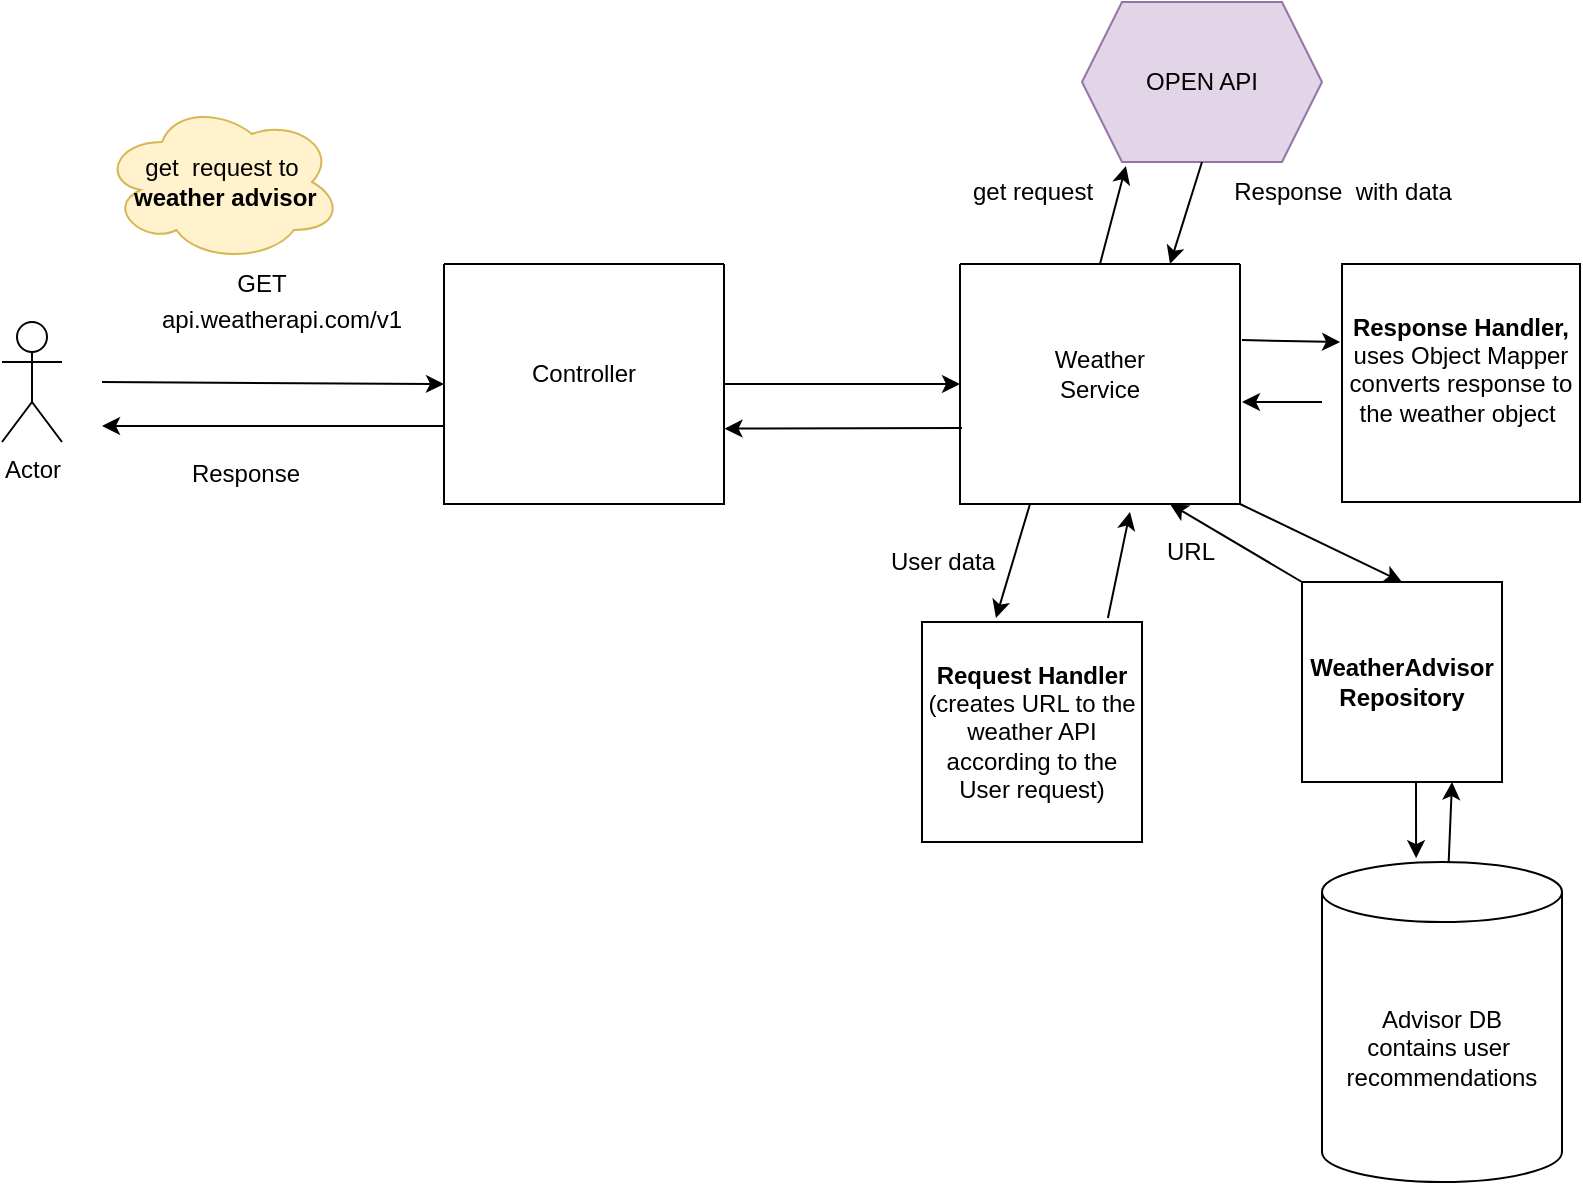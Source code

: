 <mxfile version="21.0.6" type="github">
  <diagram name="Page-1" id="N3dvxTJim9Qw_t4NZYMy">
    <mxGraphModel dx="866" dy="562" grid="1" gridSize="10" guides="1" tooltips="1" connect="1" arrows="1" fold="1" page="1" pageScale="1" pageWidth="850" pageHeight="1100" math="0" shadow="0">
      <root>
        <mxCell id="0" />
        <mxCell id="1" parent="0" />
        <mxCell id="gmWYAGvhEYk882f-DB5r-1" value="Actor" style="shape=umlActor;verticalLabelPosition=bottom;verticalAlign=top;html=1;" parent="1" vertex="1">
          <mxGeometry x="10" y="170" width="30" height="60" as="geometry" />
        </mxCell>
        <mxCell id="gmWYAGvhEYk882f-DB5r-5" value="" style="swimlane;startSize=0;" parent="1" vertex="1">
          <mxGeometry x="231" y="141" width="140" height="120" as="geometry" />
        </mxCell>
        <mxCell id="gmWYAGvhEYk882f-DB5r-6" value="Controller" style="text;html=1;strokeColor=none;fillColor=none;align=center;verticalAlign=middle;whiteSpace=wrap;rounded=0;" parent="gmWYAGvhEYk882f-DB5r-5" vertex="1">
          <mxGeometry x="40" y="40" width="60" height="30" as="geometry" />
        </mxCell>
        <mxCell id="gmWYAGvhEYk882f-DB5r-8" value="" style="swimlane;startSize=0;" parent="1" vertex="1">
          <mxGeometry x="489" y="141" width="140" height="120" as="geometry" />
        </mxCell>
        <mxCell id="gmWYAGvhEYk882f-DB5r-9" value="Weather Service" style="text;html=1;strokeColor=none;fillColor=none;align=center;verticalAlign=middle;whiteSpace=wrap;rounded=0;" parent="gmWYAGvhEYk882f-DB5r-8" vertex="1">
          <mxGeometry x="40" y="40" width="60" height="30" as="geometry" />
        </mxCell>
        <mxCell id="gmWYAGvhEYk882f-DB5r-11" value="Response" style="text;html=1;strokeColor=none;fillColor=none;align=center;verticalAlign=middle;whiteSpace=wrap;rounded=0;" parent="1" vertex="1">
          <mxGeometry x="102" y="231" width="60" height="30" as="geometry" />
        </mxCell>
        <mxCell id="gmWYAGvhEYk882f-DB5r-7" value="GET" style="text;html=1;strokeColor=none;fillColor=none;align=center;verticalAlign=middle;whiteSpace=wrap;rounded=0;" parent="1" vertex="1">
          <mxGeometry x="110" y="141" width="60" height="20" as="geometry" />
        </mxCell>
        <mxCell id="gmWYAGvhEYk882f-DB5r-17" value="api.weatherapi.com/v1&lt;p style=&quot;text-align:justify;border:none;mso-padding-alt:0cm 0cm 0cm 0cm&quot; class=&quot;Body&quot;&gt;&lt;a href=&quot;https://www.weatherapi.com/docs/&quot;&gt;&lt;/a&gt;&lt;span style=&quot;color:windowtext&quot; lang=&quot;EN-GB&quot;&gt;&lt;/span&gt;&lt;span style=&quot;font-size:11.0pt;font-family:&amp;quot;Calibri&amp;quot;,sans-serif;mso-ascii-theme-font:&lt;br/&gt;minor-latin;mso-hansi-theme-font:minor-latin;mso-bidi-theme-font:minor-latin;&lt;br/&gt;color:windowtext&quot; lang=&quot;EN-GB&quot;&gt;&lt;/span&gt;&lt;/p&gt;" style="text;html=1;strokeColor=none;fillColor=none;align=center;verticalAlign=middle;whiteSpace=wrap;rounded=0;" parent="1" vertex="1">
          <mxGeometry x="120" y="160" width="60" height="30" as="geometry" />
        </mxCell>
        <mxCell id="tqmxq2c59MsWa8xKJlRy-3" value="" style="endArrow=classic;html=1;rounded=0;entryX=0;entryY=0.5;entryDx=0;entryDy=0;" parent="1" target="gmWYAGvhEYk882f-DB5r-5" edge="1">
          <mxGeometry width="50" height="50" relative="1" as="geometry">
            <mxPoint x="60" y="200" as="sourcePoint" />
            <mxPoint x="165" y="181" as="targetPoint" />
          </mxGeometry>
        </mxCell>
        <mxCell id="tqmxq2c59MsWa8xKJlRy-4" value="" style="endArrow=classic;html=1;rounded=0;exitX=1;exitY=0.5;exitDx=0;exitDy=0;entryX=0;entryY=0.5;entryDx=0;entryDy=0;" parent="1" source="gmWYAGvhEYk882f-DB5r-5" target="gmWYAGvhEYk882f-DB5r-8" edge="1">
          <mxGeometry width="50" height="50" relative="1" as="geometry">
            <mxPoint x="380" y="270" as="sourcePoint" />
            <mxPoint x="430" y="220" as="targetPoint" />
          </mxGeometry>
        </mxCell>
        <mxCell id="tqmxq2c59MsWa8xKJlRy-6" value="" style="endArrow=classic;html=1;rounded=0;entryX=1.002;entryY=0.686;entryDx=0;entryDy=0;entryPerimeter=0;" parent="1" target="gmWYAGvhEYk882f-DB5r-5" edge="1">
          <mxGeometry width="50" height="50" relative="1" as="geometry">
            <mxPoint x="490" y="223" as="sourcePoint" />
            <mxPoint x="430" y="220" as="targetPoint" />
          </mxGeometry>
        </mxCell>
        <mxCell id="tqmxq2c59MsWa8xKJlRy-7" value="" style="endArrow=classic;html=1;rounded=0;exitX=-0.024;exitY=0.697;exitDx=0;exitDy=0;exitPerimeter=0;" parent="1" edge="1">
          <mxGeometry width="50" height="50" relative="1" as="geometry">
            <mxPoint x="231" y="222" as="sourcePoint" />
            <mxPoint x="60" y="222" as="targetPoint" />
          </mxGeometry>
        </mxCell>
        <mxCell id="pumdgwstKsPHDqH7fUjl-1" value="&lt;b&gt;Request Handler&lt;/b&gt;&lt;br&gt;(creates URL to the weather API according to the User request)" style="whiteSpace=wrap;html=1;aspect=fixed;" vertex="1" parent="1">
          <mxGeometry x="470" y="320" width="110" height="110" as="geometry" />
        </mxCell>
        <mxCell id="pumdgwstKsPHDqH7fUjl-17" value="get &amp;nbsp;request to &amp;nbsp;&lt;b&gt;weather advisor&lt;/b&gt;" style="ellipse;shape=cloud;whiteSpace=wrap;html=1;fillColor=#fff2cc;strokeColor=#d6b656;" vertex="1" parent="1">
          <mxGeometry x="60" y="60" width="120" height="80" as="geometry" />
        </mxCell>
        <mxCell id="pumdgwstKsPHDqH7fUjl-19" value="OPEN API" style="shape=hexagon;perimeter=hexagonPerimeter2;whiteSpace=wrap;html=1;fixedSize=1;fillColor=#e1d5e7;strokeColor=#9673a6;" vertex="1" parent="1">
          <mxGeometry x="550" y="10" width="120" height="80" as="geometry" />
        </mxCell>
        <mxCell id="pumdgwstKsPHDqH7fUjl-20" value="" style="endArrow=classic;html=1;rounded=0;entryX=0.336;entryY=-0.018;entryDx=0;entryDy=0;entryPerimeter=0;exitX=0.25;exitY=1;exitDx=0;exitDy=0;" edge="1" parent="1" source="gmWYAGvhEYk882f-DB5r-8" target="pumdgwstKsPHDqH7fUjl-1">
          <mxGeometry width="50" height="50" relative="1" as="geometry">
            <mxPoint x="520" y="270" as="sourcePoint" />
            <mxPoint x="470" y="270" as="targetPoint" />
          </mxGeometry>
        </mxCell>
        <mxCell id="pumdgwstKsPHDqH7fUjl-21" value="" style="endArrow=classic;html=1;rounded=0;entryX=0.607;entryY=1.033;entryDx=0;entryDy=0;entryPerimeter=0;exitX=0.845;exitY=-0.018;exitDx=0;exitDy=0;exitPerimeter=0;" edge="1" parent="1" source="pumdgwstKsPHDqH7fUjl-1" target="gmWYAGvhEYk882f-DB5r-8">
          <mxGeometry width="50" height="50" relative="1" as="geometry">
            <mxPoint x="560" y="310" as="sourcePoint" />
            <mxPoint x="470" y="270" as="targetPoint" />
            <Array as="points" />
          </mxGeometry>
        </mxCell>
        <mxCell id="pumdgwstKsPHDqH7fUjl-22" value="User data" style="text;html=1;align=center;verticalAlign=middle;resizable=0;points=[];autosize=1;strokeColor=none;fillColor=none;" vertex="1" parent="1">
          <mxGeometry x="440" y="275" width="80" height="30" as="geometry" />
        </mxCell>
        <mxCell id="pumdgwstKsPHDqH7fUjl-23" value="URL" style="text;html=1;align=center;verticalAlign=middle;resizable=0;points=[];autosize=1;strokeColor=none;fillColor=none;" vertex="1" parent="1">
          <mxGeometry x="579" y="270" width="50" height="30" as="geometry" />
        </mxCell>
        <mxCell id="pumdgwstKsPHDqH7fUjl-24" value="" style="endArrow=classic;html=1;rounded=0;entryX=0.183;entryY=1.025;entryDx=0;entryDy=0;entryPerimeter=0;exitX=0.5;exitY=0;exitDx=0;exitDy=0;" edge="1" parent="1" source="gmWYAGvhEYk882f-DB5r-8" target="pumdgwstKsPHDqH7fUjl-19">
          <mxGeometry width="50" height="50" relative="1" as="geometry">
            <mxPoint x="590" y="140" as="sourcePoint" />
            <mxPoint x="470" y="270" as="targetPoint" />
            <Array as="points" />
          </mxGeometry>
        </mxCell>
        <mxCell id="pumdgwstKsPHDqH7fUjl-26" value="" style="endArrow=classic;html=1;rounded=0;exitX=0.5;exitY=1;exitDx=0;exitDy=0;entryX=0.75;entryY=0;entryDx=0;entryDy=0;" edge="1" parent="1" source="pumdgwstKsPHDqH7fUjl-19" target="gmWYAGvhEYk882f-DB5r-8">
          <mxGeometry width="50" height="50" relative="1" as="geometry">
            <mxPoint x="660" y="110" as="sourcePoint" />
            <mxPoint x="620" y="140" as="targetPoint" />
          </mxGeometry>
        </mxCell>
        <mxCell id="pumdgwstKsPHDqH7fUjl-27" value="get request" style="text;html=1;align=center;verticalAlign=middle;resizable=0;points=[];autosize=1;strokeColor=none;fillColor=none;" vertex="1" parent="1">
          <mxGeometry x="485" y="90" width="80" height="30" as="geometry" />
        </mxCell>
        <mxCell id="pumdgwstKsPHDqH7fUjl-28" value="Response &amp;nbsp;with data" style="text;html=1;align=center;verticalAlign=middle;resizable=0;points=[];autosize=1;strokeColor=none;fillColor=none;" vertex="1" parent="1">
          <mxGeometry x="615" y="90" width="130" height="30" as="geometry" />
        </mxCell>
        <mxCell id="pumdgwstKsPHDqH7fUjl-32" value="&lt;b&gt;Response Handler, &lt;/b&gt;uses Object Mapper converts response to the weather object&lt;b&gt;&amp;nbsp;&lt;br&gt;&amp;nbsp;&lt;/b&gt;" style="whiteSpace=wrap;html=1;aspect=fixed;" vertex="1" parent="1">
          <mxGeometry x="680" y="141" width="119" height="119" as="geometry" />
        </mxCell>
        <mxCell id="pumdgwstKsPHDqH7fUjl-33" value="" style="endArrow=classic;html=1;rounded=0;exitX=1.007;exitY=0.317;exitDx=0;exitDy=0;exitPerimeter=0;entryX=-0.008;entryY=0.328;entryDx=0;entryDy=0;entryPerimeter=0;" edge="1" parent="1" source="gmWYAGvhEYk882f-DB5r-8" target="pumdgwstKsPHDqH7fUjl-32">
          <mxGeometry width="50" height="50" relative="1" as="geometry">
            <mxPoint x="420" y="320" as="sourcePoint" />
            <mxPoint x="470" y="270" as="targetPoint" />
          </mxGeometry>
        </mxCell>
        <mxCell id="pumdgwstKsPHDqH7fUjl-34" value="" style="endArrow=classic;html=1;rounded=0;" edge="1" parent="1">
          <mxGeometry width="50" height="50" relative="1" as="geometry">
            <mxPoint x="670" y="210" as="sourcePoint" />
            <mxPoint x="630" y="210" as="targetPoint" />
          </mxGeometry>
        </mxCell>
        <mxCell id="pumdgwstKsPHDqH7fUjl-41" style="edgeStyle=orthogonalEdgeStyle;rounded=0;orthogonalLoop=1;jettySize=auto;html=1;exitX=0.5;exitY=1;exitDx=0;exitDy=0;entryX=0.392;entryY=-0.012;entryDx=0;entryDy=0;entryPerimeter=0;" edge="1" parent="1" source="pumdgwstKsPHDqH7fUjl-36" target="pumdgwstKsPHDqH7fUjl-38">
          <mxGeometry relative="1" as="geometry">
            <mxPoint x="720" y="430" as="targetPoint" />
          </mxGeometry>
        </mxCell>
        <mxCell id="pumdgwstKsPHDqH7fUjl-36" value="&lt;b&gt;WeatherAdvisor&lt;br&gt;Repository&lt;/b&gt;" style="whiteSpace=wrap;html=1;aspect=fixed;" vertex="1" parent="1">
          <mxGeometry x="660" y="300" width="100" height="100" as="geometry" />
        </mxCell>
        <mxCell id="pumdgwstKsPHDqH7fUjl-37" value="" style="endArrow=classic;html=1;rounded=0;exitX=1;exitY=1;exitDx=0;exitDy=0;entryX=0.5;entryY=0;entryDx=0;entryDy=0;" edge="1" parent="1" source="gmWYAGvhEYk882f-DB5r-8" target="pumdgwstKsPHDqH7fUjl-36">
          <mxGeometry width="50" height="50" relative="1" as="geometry">
            <mxPoint x="420" y="320" as="sourcePoint" />
            <mxPoint x="470" y="270" as="targetPoint" />
          </mxGeometry>
        </mxCell>
        <mxCell id="pumdgwstKsPHDqH7fUjl-38" value="Advisor DB&lt;br&gt;contains user&amp;nbsp;&lt;br&gt;recommendations" style="shape=cylinder3;whiteSpace=wrap;html=1;boundedLbl=1;backgroundOutline=1;size=15;" vertex="1" parent="1">
          <mxGeometry x="670" y="440" width="120" height="160" as="geometry" />
        </mxCell>
        <mxCell id="pumdgwstKsPHDqH7fUjl-42" value="" style="endArrow=classic;html=1;rounded=0;entryX=0.75;entryY=1;entryDx=0;entryDy=0;" edge="1" parent="1" source="pumdgwstKsPHDqH7fUjl-38" target="pumdgwstKsPHDqH7fUjl-36">
          <mxGeometry width="50" height="50" relative="1" as="geometry">
            <mxPoint x="710" y="450" as="sourcePoint" />
            <mxPoint x="730" y="410" as="targetPoint" />
          </mxGeometry>
        </mxCell>
        <mxCell id="pumdgwstKsPHDqH7fUjl-47" value="" style="endArrow=classic;html=1;rounded=0;entryX=0.75;entryY=1;entryDx=0;entryDy=0;exitX=0;exitY=0;exitDx=0;exitDy=0;" edge="1" parent="1" source="pumdgwstKsPHDqH7fUjl-36" target="gmWYAGvhEYk882f-DB5r-8">
          <mxGeometry width="50" height="50" relative="1" as="geometry">
            <mxPoint x="520" y="450" as="sourcePoint" />
            <mxPoint x="420" y="390" as="targetPoint" />
          </mxGeometry>
        </mxCell>
      </root>
    </mxGraphModel>
  </diagram>
</mxfile>

